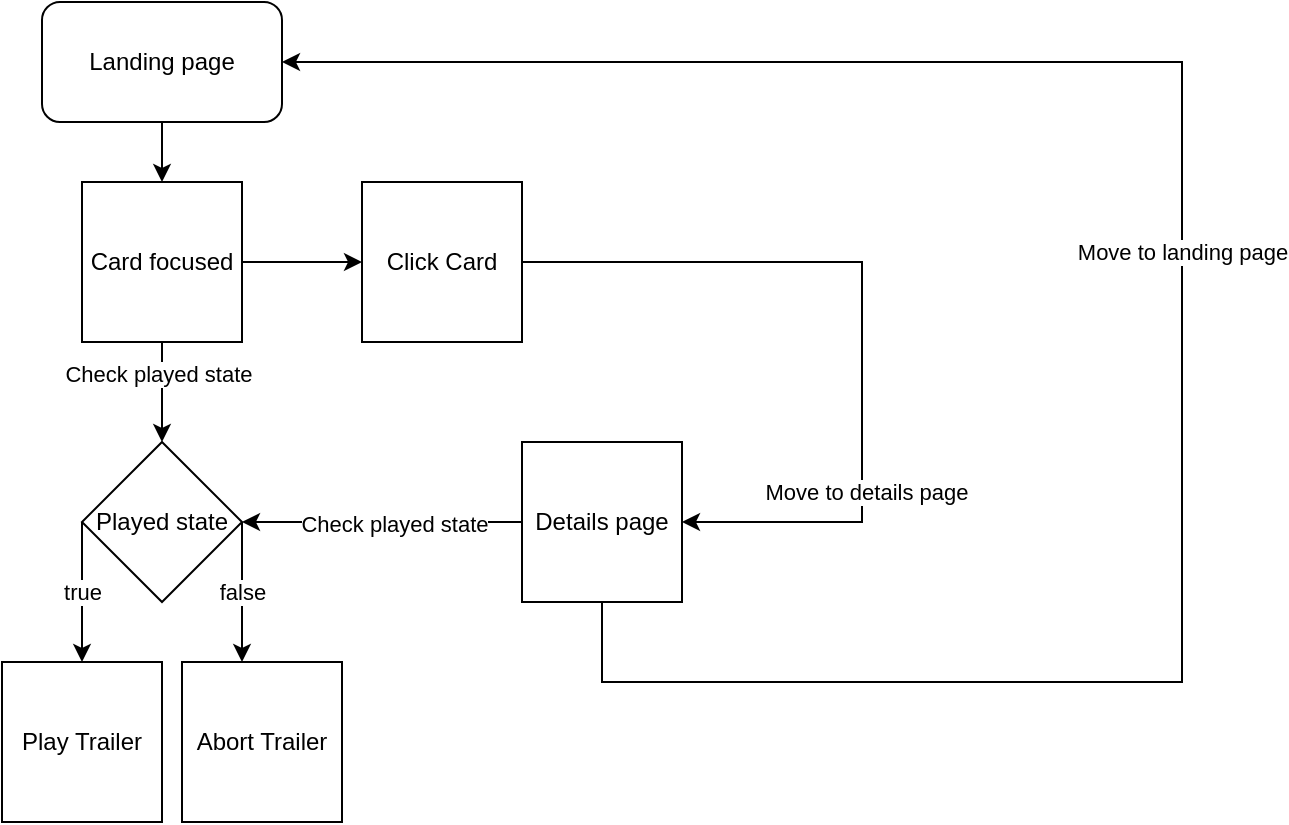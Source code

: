 <mxfile version="20.2.7" type="github">
  <diagram id="C5RBs43oDa-KdzZeNtuy" name="Page-1">
    <mxGraphModel dx="1426" dy="794" grid="1" gridSize="10" guides="1" tooltips="1" connect="1" arrows="1" fold="1" page="1" pageScale="1" pageWidth="827" pageHeight="1169" math="0" shadow="0">
      <root>
        <mxCell id="WIyWlLk6GJQsqaUBKTNV-0" />
        <mxCell id="WIyWlLk6GJQsqaUBKTNV-1" parent="WIyWlLk6GJQsqaUBKTNV-0" />
        <mxCell id="wTFlW6ifyOVJ_t57r-vz-0" value="Landing page" style="rounded=1;whiteSpace=wrap;html=1;" vertex="1" parent="WIyWlLk6GJQsqaUBKTNV-1">
          <mxGeometry x="30" y="60" width="120" height="60" as="geometry" />
        </mxCell>
        <mxCell id="wTFlW6ifyOVJ_t57r-vz-2" value="Click Card" style="whiteSpace=wrap;html=1;aspect=fixed;" vertex="1" parent="WIyWlLk6GJQsqaUBKTNV-1">
          <mxGeometry x="190" y="150" width="80" height="80" as="geometry" />
        </mxCell>
        <mxCell id="wTFlW6ifyOVJ_t57r-vz-3" value="Played state" style="rhombus;whiteSpace=wrap;html=1;" vertex="1" parent="WIyWlLk6GJQsqaUBKTNV-1">
          <mxGeometry x="50" y="280" width="80" height="80" as="geometry" />
        </mxCell>
        <mxCell id="wTFlW6ifyOVJ_t57r-vz-4" value="Play Trailer" style="whiteSpace=wrap;html=1;aspect=fixed;" vertex="1" parent="WIyWlLk6GJQsqaUBKTNV-1">
          <mxGeometry x="10" y="390" width="80" height="80" as="geometry" />
        </mxCell>
        <mxCell id="wTFlW6ifyOVJ_t57r-vz-5" value="Abort Trailer" style="whiteSpace=wrap;html=1;aspect=fixed;" vertex="1" parent="WIyWlLk6GJQsqaUBKTNV-1">
          <mxGeometry x="100" y="390" width="80" height="80" as="geometry" />
        </mxCell>
        <mxCell id="wTFlW6ifyOVJ_t57r-vz-7" value="true" style="endArrow=classic;html=1;rounded=0;exitX=0;exitY=0.5;exitDx=0;exitDy=0;entryX=0.5;entryY=0;entryDx=0;entryDy=0;" edge="1" parent="WIyWlLk6GJQsqaUBKTNV-1" source="wTFlW6ifyOVJ_t57r-vz-3" target="wTFlW6ifyOVJ_t57r-vz-4">
          <mxGeometry width="50" height="50" relative="1" as="geometry">
            <mxPoint x="10" y="390" as="sourcePoint" />
            <mxPoint x="60" y="340" as="targetPoint" />
          </mxGeometry>
        </mxCell>
        <mxCell id="wTFlW6ifyOVJ_t57r-vz-8" value="false" style="endArrow=classic;html=1;rounded=0;exitX=0;exitY=0.5;exitDx=0;exitDy=0;entryX=0.5;entryY=0;entryDx=0;entryDy=0;" edge="1" parent="WIyWlLk6GJQsqaUBKTNV-1">
          <mxGeometry width="50" height="50" relative="1" as="geometry">
            <mxPoint x="130" y="320" as="sourcePoint" />
            <mxPoint x="130" y="390" as="targetPoint" />
          </mxGeometry>
        </mxCell>
        <mxCell id="wTFlW6ifyOVJ_t57r-vz-10" value="Card focused" style="whiteSpace=wrap;html=1;aspect=fixed;" vertex="1" parent="WIyWlLk6GJQsqaUBKTNV-1">
          <mxGeometry x="50" y="150" width="80" height="80" as="geometry" />
        </mxCell>
        <mxCell id="wTFlW6ifyOVJ_t57r-vz-11" value="" style="endArrow=classic;html=1;rounded=0;exitX=0.5;exitY=1;exitDx=0;exitDy=0;" edge="1" parent="WIyWlLk6GJQsqaUBKTNV-1" source="wTFlW6ifyOVJ_t57r-vz-0" target="wTFlW6ifyOVJ_t57r-vz-10">
          <mxGeometry width="50" height="50" relative="1" as="geometry">
            <mxPoint x="390" y="420" as="sourcePoint" />
            <mxPoint x="440" y="370" as="targetPoint" />
          </mxGeometry>
        </mxCell>
        <mxCell id="wTFlW6ifyOVJ_t57r-vz-12" value="" style="endArrow=classic;html=1;rounded=0;exitX=0.5;exitY=1;exitDx=0;exitDy=0;" edge="1" parent="WIyWlLk6GJQsqaUBKTNV-1" source="wTFlW6ifyOVJ_t57r-vz-10" target="wTFlW6ifyOVJ_t57r-vz-3">
          <mxGeometry width="50" height="50" relative="1" as="geometry">
            <mxPoint x="100" y="130" as="sourcePoint" />
            <mxPoint x="100" y="160" as="targetPoint" />
          </mxGeometry>
        </mxCell>
        <mxCell id="wTFlW6ifyOVJ_t57r-vz-19" value="Check played state" style="edgeLabel;html=1;align=center;verticalAlign=middle;resizable=0;points=[];" vertex="1" connectable="0" parent="wTFlW6ifyOVJ_t57r-vz-12">
          <mxGeometry x="-0.36" y="-2" relative="1" as="geometry">
            <mxPoint as="offset" />
          </mxGeometry>
        </mxCell>
        <mxCell id="wTFlW6ifyOVJ_t57r-vz-14" value="Details page" style="whiteSpace=wrap;html=1;aspect=fixed;" vertex="1" parent="WIyWlLk6GJQsqaUBKTNV-1">
          <mxGeometry x="270" y="280" width="80" height="80" as="geometry" />
        </mxCell>
        <mxCell id="wTFlW6ifyOVJ_t57r-vz-15" value="" style="endArrow=classic;html=1;rounded=0;exitX=1;exitY=0.5;exitDx=0;exitDy=0;entryX=1;entryY=0.5;entryDx=0;entryDy=0;" edge="1" parent="WIyWlLk6GJQsqaUBKTNV-1" source="wTFlW6ifyOVJ_t57r-vz-2" target="wTFlW6ifyOVJ_t57r-vz-14">
          <mxGeometry width="50" height="50" relative="1" as="geometry">
            <mxPoint x="390" y="420" as="sourcePoint" />
            <mxPoint x="440" y="370" as="targetPoint" />
            <Array as="points">
              <mxPoint x="440" y="190" />
              <mxPoint x="440" y="320" />
            </Array>
          </mxGeometry>
        </mxCell>
        <mxCell id="wTFlW6ifyOVJ_t57r-vz-16" value="Move to details page" style="edgeLabel;html=1;align=center;verticalAlign=middle;resizable=0;points=[];" vertex="1" connectable="0" parent="wTFlW6ifyOVJ_t57r-vz-15">
          <mxGeometry x="0.46" y="2" relative="1" as="geometry">
            <mxPoint as="offset" />
          </mxGeometry>
        </mxCell>
        <mxCell id="wTFlW6ifyOVJ_t57r-vz-17" value="" style="endArrow=classic;html=1;rounded=0;exitX=0;exitY=0.5;exitDx=0;exitDy=0;" edge="1" parent="WIyWlLk6GJQsqaUBKTNV-1" source="wTFlW6ifyOVJ_t57r-vz-14">
          <mxGeometry width="50" height="50" relative="1" as="geometry">
            <mxPoint x="270" y="340" as="sourcePoint" />
            <mxPoint x="130" y="320" as="targetPoint" />
          </mxGeometry>
        </mxCell>
        <mxCell id="wTFlW6ifyOVJ_t57r-vz-18" value="Check played state" style="edgeLabel;html=1;align=center;verticalAlign=middle;resizable=0;points=[];" vertex="1" connectable="0" parent="wTFlW6ifyOVJ_t57r-vz-17">
          <mxGeometry x="-0.086" y="1" relative="1" as="geometry">
            <mxPoint as="offset" />
          </mxGeometry>
        </mxCell>
        <mxCell id="wTFlW6ifyOVJ_t57r-vz-20" value="" style="endArrow=classic;html=1;rounded=0;exitX=1;exitY=0.5;exitDx=0;exitDy=0;" edge="1" parent="WIyWlLk6GJQsqaUBKTNV-1" source="wTFlW6ifyOVJ_t57r-vz-10" target="wTFlW6ifyOVJ_t57r-vz-2">
          <mxGeometry width="50" height="50" relative="1" as="geometry">
            <mxPoint x="390" y="420" as="sourcePoint" />
            <mxPoint x="440" y="370" as="targetPoint" />
          </mxGeometry>
        </mxCell>
        <mxCell id="wTFlW6ifyOVJ_t57r-vz-21" value="Move to landing page" style="endArrow=classic;html=1;rounded=0;entryX=1;entryY=0.5;entryDx=0;entryDy=0;" edge="1" parent="WIyWlLk6GJQsqaUBKTNV-1" target="wTFlW6ifyOVJ_t57r-vz-0">
          <mxGeometry width="50" height="50" relative="1" as="geometry">
            <mxPoint x="310" y="360" as="sourcePoint" />
            <mxPoint x="570" y="360" as="targetPoint" />
            <Array as="points">
              <mxPoint x="310" y="400" />
              <mxPoint x="600" y="400" />
              <mxPoint x="600" y="90" />
            </Array>
          </mxGeometry>
        </mxCell>
      </root>
    </mxGraphModel>
  </diagram>
</mxfile>
